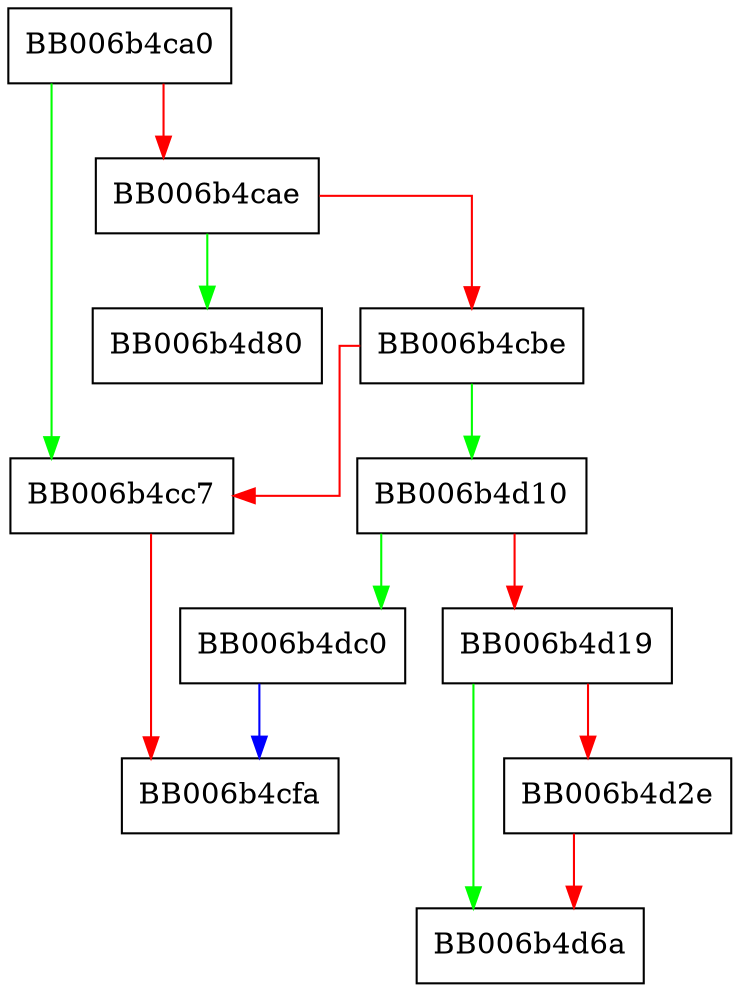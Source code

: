 digraph ec_to_X9_62_pem_encode {
  node [shape="box"];
  graph [splines=ortho];
  BB006b4ca0 -> BB006b4cc7 [color="green"];
  BB006b4ca0 -> BB006b4cae [color="red"];
  BB006b4cae -> BB006b4d80 [color="green"];
  BB006b4cae -> BB006b4cbe [color="red"];
  BB006b4cbe -> BB006b4d10 [color="green"];
  BB006b4cbe -> BB006b4cc7 [color="red"];
  BB006b4cc7 -> BB006b4cfa [color="red"];
  BB006b4d10 -> BB006b4dc0 [color="green"];
  BB006b4d10 -> BB006b4d19 [color="red"];
  BB006b4d19 -> BB006b4d6a [color="green"];
  BB006b4d19 -> BB006b4d2e [color="red"];
  BB006b4d2e -> BB006b4d6a [color="red"];
  BB006b4dc0 -> BB006b4cfa [color="blue"];
}